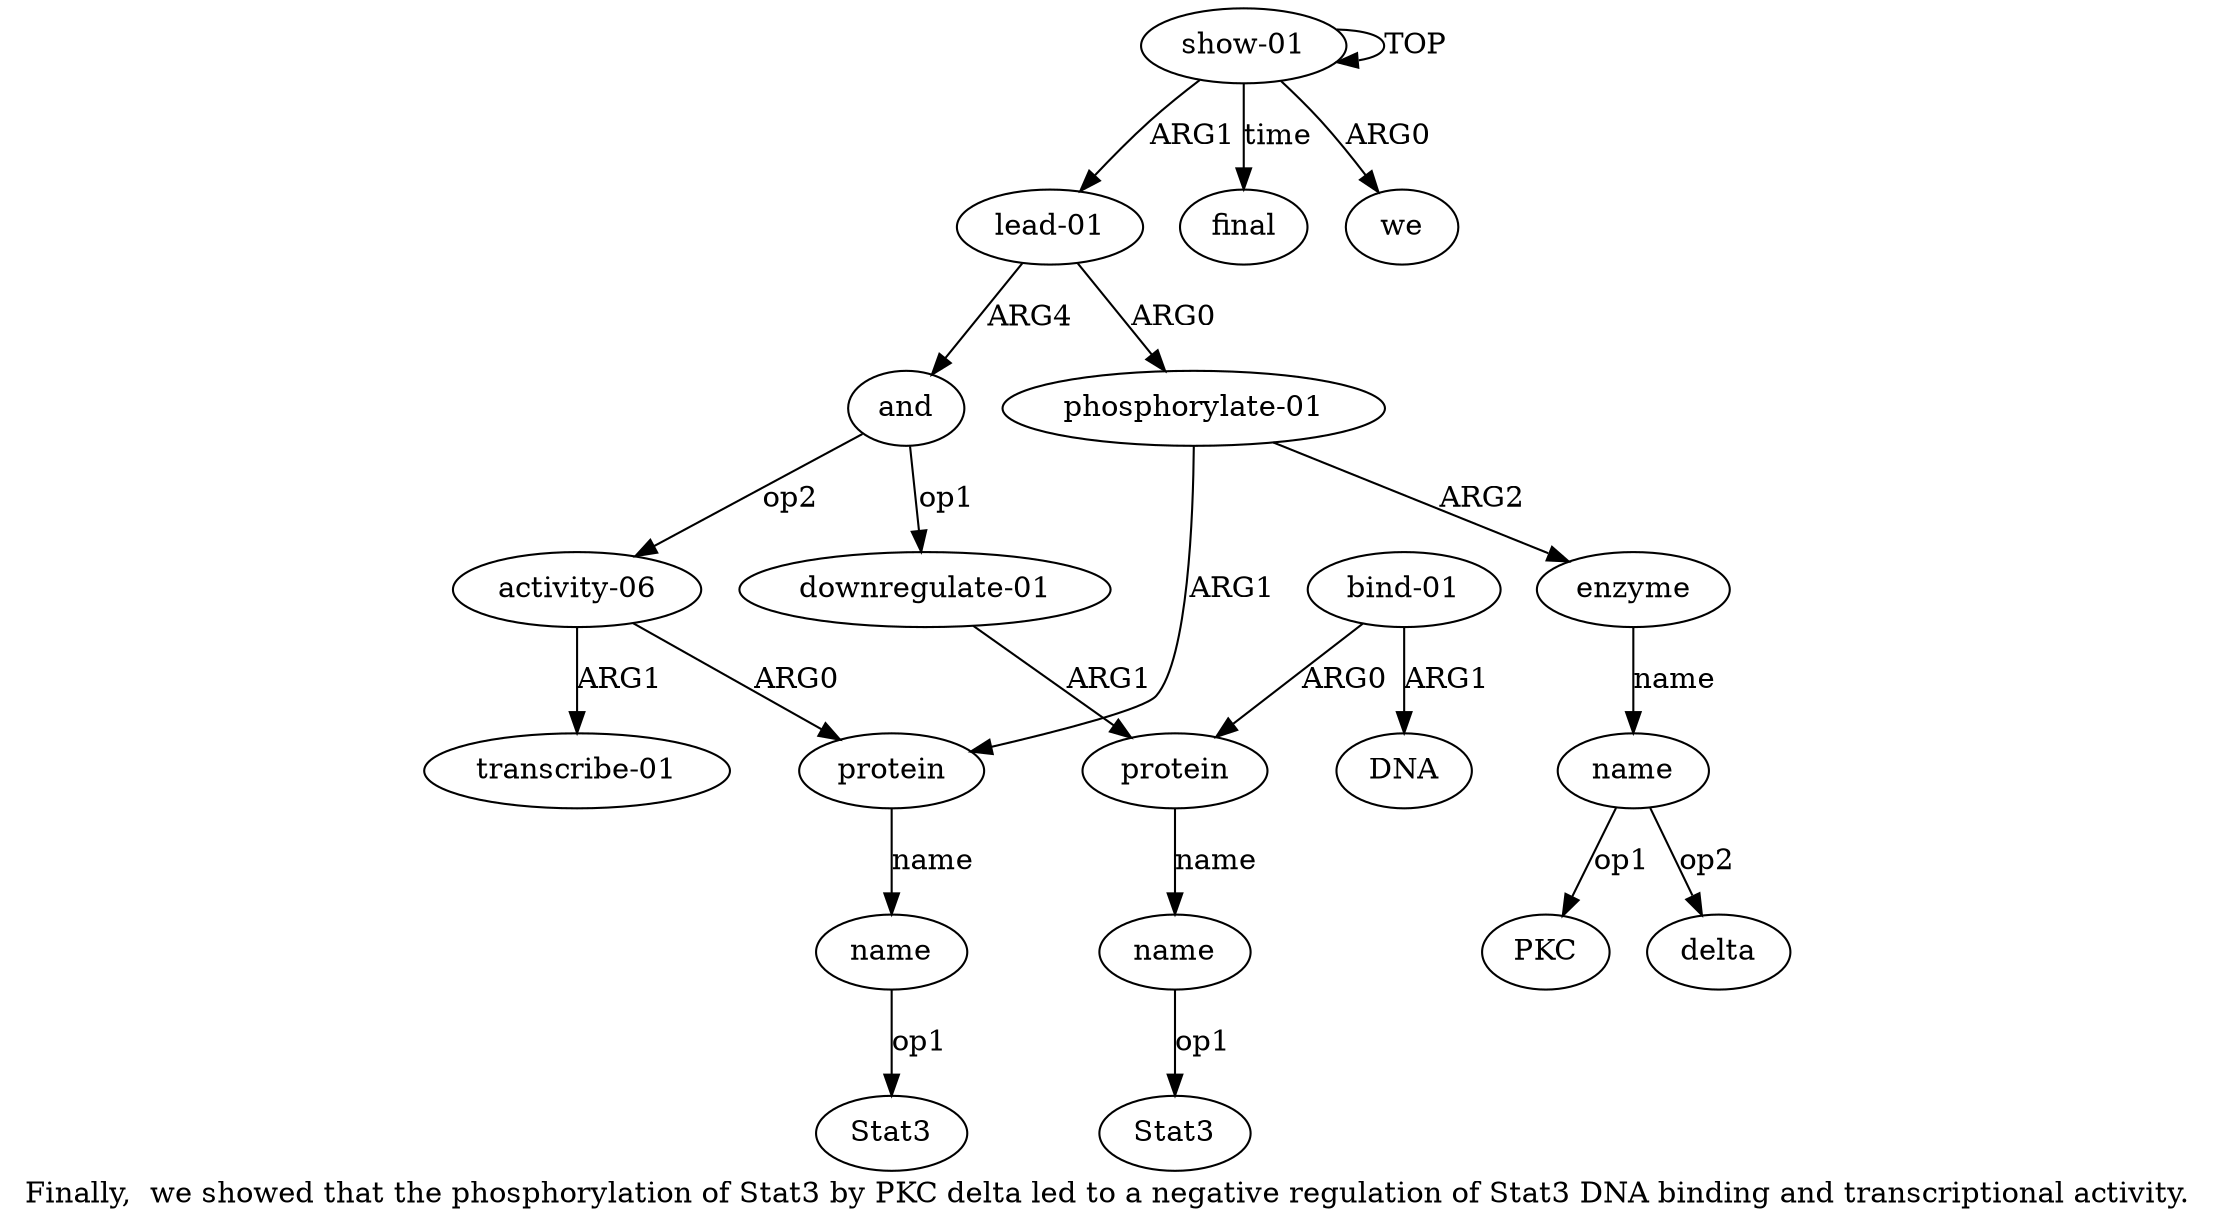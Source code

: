 digraph  {
	graph [label="Finally,  we showed that the phosphorylation of Stat3 by PKC delta led to a negative regulation of Stat3 DNA binding and transcriptional \
activity."];
	node [label="\N"];
	a15	 [color=black,
		gold_ind=15,
		gold_label="transcribe-01",
		label="transcribe-01",
		test_ind=15,
		test_label="transcribe-01"];
	a14	 [color=black,
		gold_ind=14,
		gold_label="activity-06",
		label="activity-06",
		test_ind=14,
		test_label="activity-06"];
	a14 -> a15 [key=0,
	color=black,
	gold_label=ARG1,
	label=ARG1,
	test_label=ARG1];
a4 [color=black,
	gold_ind=4,
	gold_label=protein,
	label=protein,
	test_ind=4,
	test_label=protein];
a14 -> a4 [key=0,
color=black,
gold_label=ARG0,
label=ARG0,
test_label=ARG0];
a16 [color=black,
gold_ind=16,
gold_label=final,
label=final,
test_ind=16,
test_label=final];
a11 [color=black,
gold_ind=11,
gold_label=name,
label=name,
test_ind=11,
test_label=name];
"a11 Stat3" [color=black,
gold_ind=-1,
gold_label=Stat3,
label=Stat3,
test_ind=-1,
test_label=Stat3];
a11 -> "a11 Stat3" [key=0,
color=black,
gold_label=op1,
label=op1,
test_label=op1];
a10 [color=black,
gold_ind=10,
gold_label=protein,
label=protein,
test_ind=10,
test_label=protein];
a10 -> a11 [key=0,
color=black,
gold_label=name,
label=name,
test_label=name];
a13 [color=black,
gold_ind=13,
gold_label=DNA,
label=DNA,
test_ind=13,
test_label=DNA];
a12 [color=black,
gold_ind=12,
gold_label="bind-01",
label="bind-01",
test_ind=12,
test_label="bind-01"];
a12 -> a10 [key=0,
color=black,
gold_label=ARG0,
label=ARG0,
test_label=ARG0];
a12 -> a13 [key=0,
color=black,
gold_label=ARG1,
label=ARG1,
test_label=ARG1];
"a7 PKC" [color=black,
gold_ind=-1,
gold_label=PKC,
label=PKC,
test_ind=-1,
test_label=PKC];
"a5 Stat3" [color=black,
gold_ind=-1,
gold_label=Stat3,
label=Stat3,
test_ind=-1,
test_label=Stat3];
"a7 delta" [color=black,
gold_ind=-1,
gold_label=delta,
label=delta,
test_ind=-1,
test_label=delta];
a1 [color=black,
gold_ind=1,
gold_label=we,
label=we,
test_ind=1,
test_label=we];
a0 [color=black,
gold_ind=0,
gold_label="show-01",
label="show-01",
test_ind=0,
test_label="show-01"];
a0 -> a16 [key=0,
color=black,
gold_label=time,
label=time,
test_label=time];
a0 -> a1 [key=0,
color=black,
gold_label=ARG0,
label=ARG0,
test_label=ARG0];
a0 -> a0 [key=0,
color=black,
gold_label=TOP,
label=TOP,
test_label=TOP];
a2 [color=black,
gold_ind=2,
gold_label="lead-01",
label="lead-01",
test_ind=2,
test_label="lead-01"];
a0 -> a2 [key=0,
color=black,
gold_label=ARG1,
label=ARG1,
test_label=ARG1];
a3 [color=black,
gold_ind=3,
gold_label="phosphorylate-01",
label="phosphorylate-01",
test_ind=3,
test_label="phosphorylate-01"];
a3 -> a4 [key=0,
color=black,
gold_label=ARG1,
label=ARG1,
test_label=ARG1];
a6 [color=black,
gold_ind=6,
gold_label=enzyme,
label=enzyme,
test_ind=6,
test_label=enzyme];
a3 -> a6 [key=0,
color=black,
gold_label=ARG2,
label=ARG2,
test_label=ARG2];
a2 -> a3 [key=0,
color=black,
gold_label=ARG0,
label=ARG0,
test_label=ARG0];
a8 [color=black,
gold_ind=8,
gold_label=and,
label=and,
test_ind=8,
test_label=and];
a2 -> a8 [key=0,
color=black,
gold_label=ARG4,
label=ARG4,
test_label=ARG4];
a5 [color=black,
gold_ind=5,
gold_label=name,
label=name,
test_ind=5,
test_label=name];
a5 -> "a5 Stat3" [key=0,
color=black,
gold_label=op1,
label=op1,
test_label=op1];
a4 -> a5 [key=0,
color=black,
gold_label=name,
label=name,
test_label=name];
a7 [color=black,
gold_ind=7,
gold_label=name,
label=name,
test_ind=7,
test_label=name];
a7 -> "a7 PKC" [key=0,
color=black,
gold_label=op1,
label=op1,
test_label=op1];
a7 -> "a7 delta" [key=0,
color=black,
gold_label=op2,
label=op2,
test_label=op2];
a6 -> a7 [key=0,
color=black,
gold_label=name,
label=name,
test_label=name];
a9 [color=black,
gold_ind=9,
gold_label="downregulate-01",
label="downregulate-01",
test_ind=9,
test_label="downregulate-01"];
a9 -> a10 [key=0,
color=black,
gold_label=ARG1,
label=ARG1,
test_label=ARG1];
a8 -> a14 [key=0,
color=black,
gold_label=op2,
label=op2,
test_label=op2];
a8 -> a9 [key=0,
color=black,
gold_label=op1,
label=op1,
test_label=op1];
}
